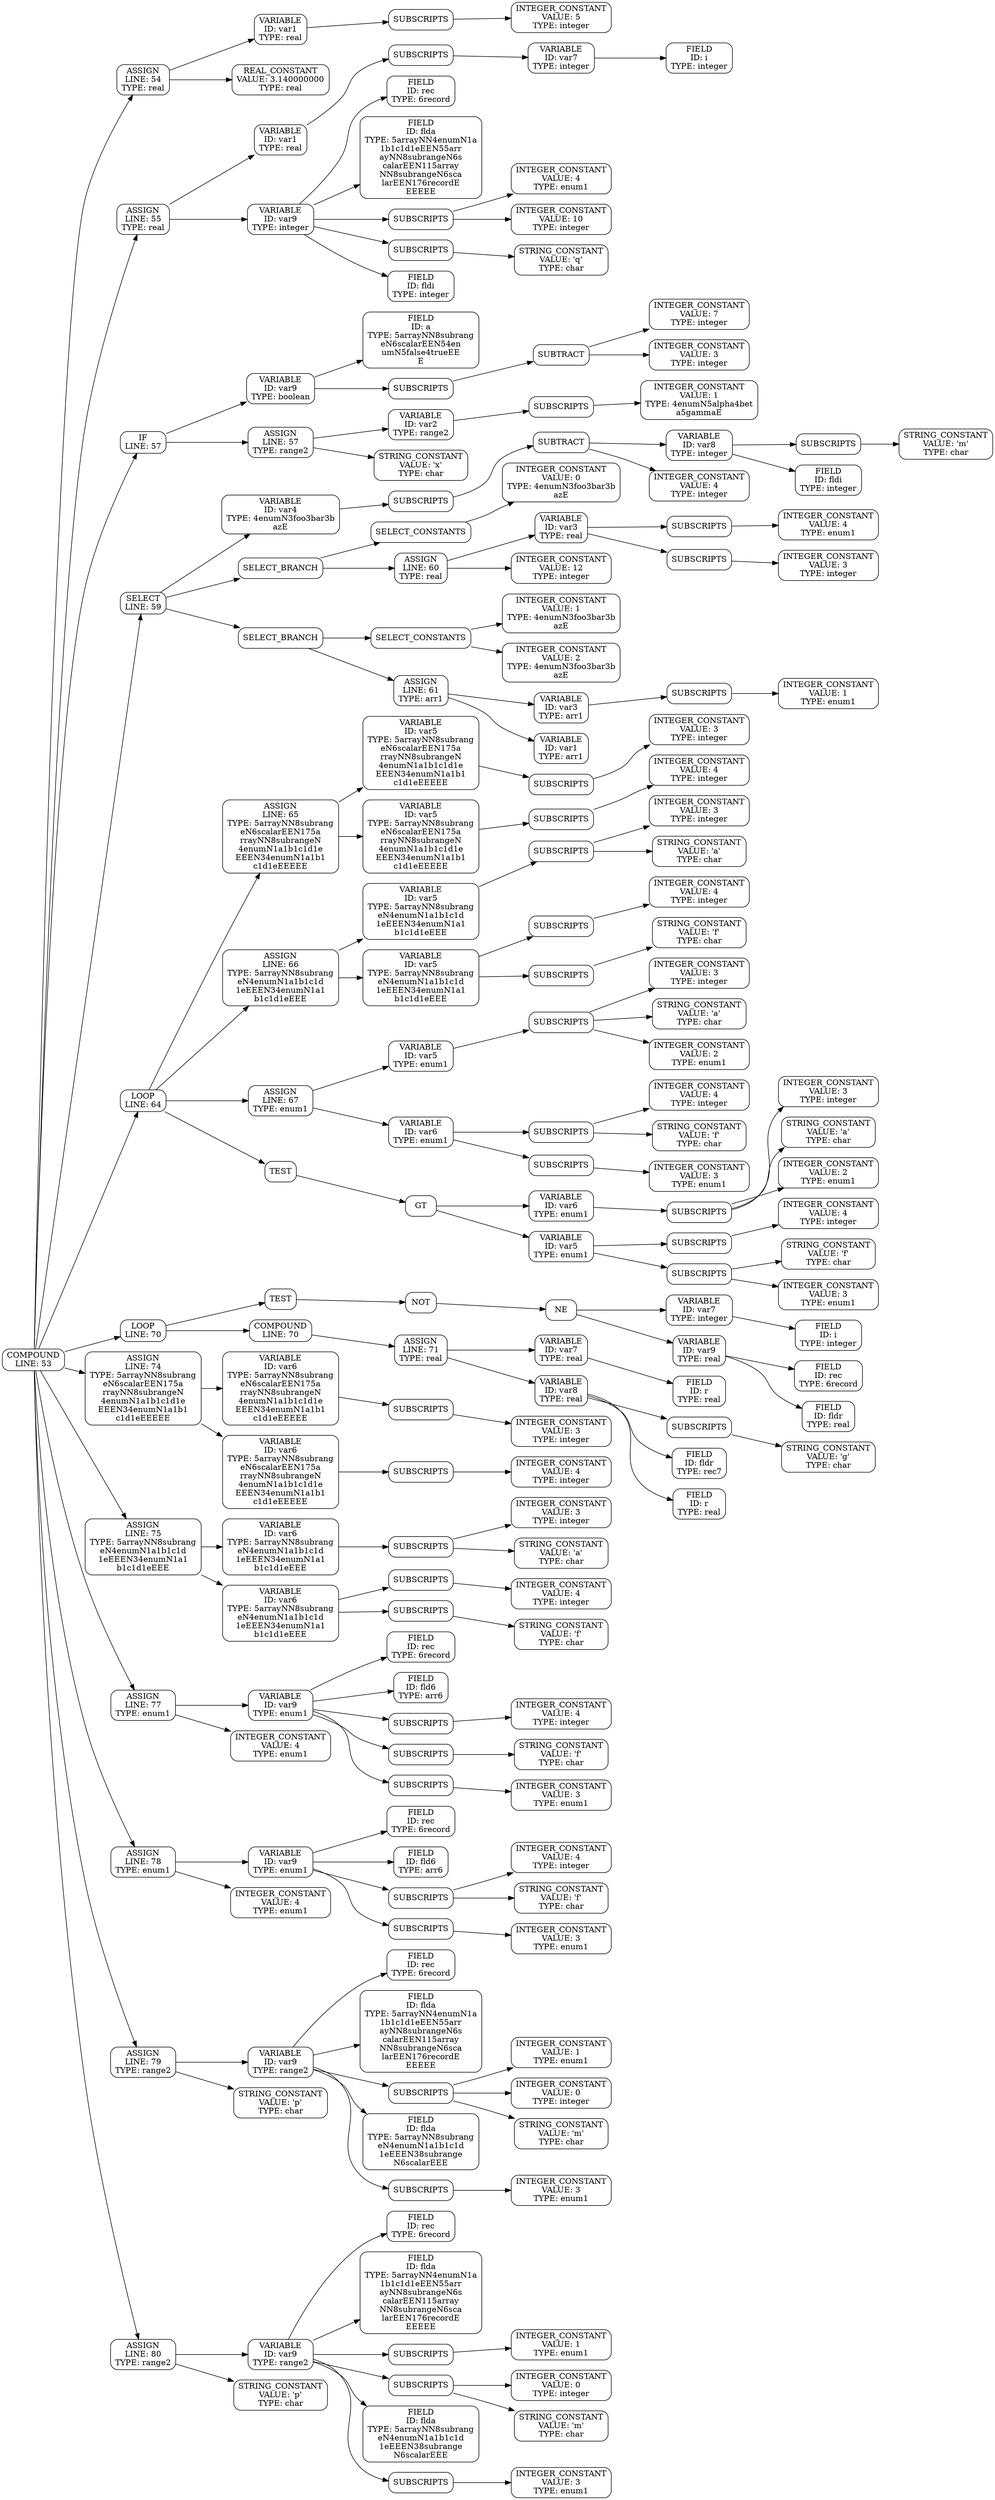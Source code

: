 digraph "parse tree"
{
  rankdir="LR"
  {
    node [shape=box, style="rounded"]
    node0 [label = "COMPOUND\nLINE: 53"]
    node1 [label = "ASSIGN\nLINE: 54\nTYPE: real"]
    node2 [label = "VARIABLE\nID: var1\nTYPE: real"]
    node3 [label = "SUBSCRIPTS"]
    node4 [label = "INTEGER_CONSTANT\nVALUE: 5\nTYPE: integer"]
    node5 [label = "REAL_CONSTANT\nVALUE: 3.140000000\nTYPE: real"]
    node6 [label = "ASSIGN\nLINE: 55\nTYPE: real"]
    node7 [label = "VARIABLE\nID: var1\nTYPE: real"]
    node8 [label = "SUBSCRIPTS"]
    node9 [label = "VARIABLE\nID: var7\nTYPE: integer"]
    node10 [label = "FIELD\nID: i\nTYPE: integer"]
    node11 [label = "VARIABLE\nID: var9\nTYPE: integer"]
    node12 [label = "FIELD\nID: rec\nTYPE: 6record"]
    node13 [label = "FIELD\nID: flda\nTYPE: 5arrayNN4enumN1a\n1b1c1d1eEEN55arr\nayNN8subrangeN6s\ncalarEEN115array\nNN8subrangeN6sca\nlarEEN176recordE\nEEEEE"]
    node14 [label = "SUBSCRIPTS"]
    node15 [label = "INTEGER_CONSTANT\nVALUE: 4\nTYPE: enum1"]
    node16 [label = "INTEGER_CONSTANT\nVALUE: 10\nTYPE: integer"]
    node17 [label = "SUBSCRIPTS"]
    node18 [label = "STRING_CONSTANT\nVALUE: 'q'\nTYPE: char"]
    node19 [label = "FIELD\nID: fldi\nTYPE: integer"]
    node20 [label = "IF\nLINE: 57"]
    node21 [label = "VARIABLE\nID: var9\nTYPE: boolean"]
    node22 [label = "FIELD\nID: a\nTYPE: 5arrayNN8subrang\neN6scalarEEN54en\numN5false4trueEE\nE"]
    node23 [label = "SUBSCRIPTS"]
    node24 [label = "SUBTRACT"]
    node25 [label = "INTEGER_CONSTANT\nVALUE: 7\nTYPE: integer"]
    node26 [label = "INTEGER_CONSTANT\nVALUE: 3\nTYPE: integer"]
    node27 [label = "ASSIGN\nLINE: 57\nTYPE: range2"]
    node28 [label = "VARIABLE\nID: var2\nTYPE: range2"]
    node29 [label = "SUBSCRIPTS"]
    node30 [label = "INTEGER_CONSTANT\nVALUE: 1\nTYPE: 4enumN5alpha4bet\na5gammaE"]
    node31 [label = "STRING_CONSTANT\nVALUE: 'x'\nTYPE: char"]
    node32 [label = "SELECT\nLINE: 59"]
    node33 [label = "VARIABLE\nID: var4\nTYPE: 4enumN3foo3bar3b\nazE"]
    node34 [label = "SUBSCRIPTS"]
    node35 [label = "SUBTRACT"]
    node36 [label = "VARIABLE\nID: var8\nTYPE: integer"]
    node37 [label = "SUBSCRIPTS"]
    node38 [label = "STRING_CONSTANT\nVALUE: 'm'\nTYPE: char"]
    node39 [label = "FIELD\nID: fldi\nTYPE: integer"]
    node40 [label = "INTEGER_CONSTANT\nVALUE: 4\nTYPE: integer"]
    node41 [label = "SELECT_BRANCH"]
    node42 [label = "SELECT_CONSTANTS"]
    node43 [label = "INTEGER_CONSTANT\nVALUE: 0\nTYPE: 4enumN3foo3bar3b\nazE"]
    node44 [label = "ASSIGN\nLINE: 60\nTYPE: real"]
    node45 [label = "VARIABLE\nID: var3\nTYPE: real"]
    node46 [label = "SUBSCRIPTS"]
    node47 [label = "INTEGER_CONSTANT\nVALUE: 4\nTYPE: enum1"]
    node48 [label = "SUBSCRIPTS"]
    node49 [label = "INTEGER_CONSTANT\nVALUE: 3\nTYPE: integer"]
    node50 [label = "INTEGER_CONSTANT\nVALUE: 12\nTYPE: integer"]
    node51 [label = "SELECT_BRANCH"]
    node52 [label = "SELECT_CONSTANTS"]
    node53 [label = "INTEGER_CONSTANT\nVALUE: 1\nTYPE: 4enumN3foo3bar3b\nazE"]
    node54 [label = "INTEGER_CONSTANT\nVALUE: 2\nTYPE: 4enumN3foo3bar3b\nazE"]
    node55 [label = "ASSIGN\nLINE: 61\nTYPE: arr1"]
    node56 [label = "VARIABLE\nID: var3\nTYPE: arr1"]
    node57 [label = "SUBSCRIPTS"]
    node58 [label = "INTEGER_CONSTANT\nVALUE: 1\nTYPE: enum1"]
    node59 [label = "VARIABLE\nID: var1\nTYPE: arr1"]
    node60 [label = "LOOP\nLINE: 64"]
    node61 [label = "ASSIGN\nLINE: 65\nTYPE: 5arrayNN8subrang\neN6scalarEEN175a\nrrayNN8subrangeN\n4enumN1a1b1c1d1e\nEEEN34enumN1a1b1\nc1d1eEEEEE"]
    node62 [label = "VARIABLE\nID: var5\nTYPE: 5arrayNN8subrang\neN6scalarEEN175a\nrrayNN8subrangeN\n4enumN1a1b1c1d1e\nEEEN34enumN1a1b1\nc1d1eEEEEE"]
    node63 [label = "SUBSCRIPTS"]
    node64 [label = "INTEGER_CONSTANT\nVALUE: 3\nTYPE: integer"]
    node65 [label = "VARIABLE\nID: var5\nTYPE: 5arrayNN8subrang\neN6scalarEEN175a\nrrayNN8subrangeN\n4enumN1a1b1c1d1e\nEEEN34enumN1a1b1\nc1d1eEEEEE"]
    node66 [label = "SUBSCRIPTS"]
    node67 [label = "INTEGER_CONSTANT\nVALUE: 4\nTYPE: integer"]
    node68 [label = "ASSIGN\nLINE: 66\nTYPE: 5arrayNN8subrang\neN4enumN1a1b1c1d\n1eEEEN34enumN1a1\nb1c1d1eEEE"]
    node69 [label = "VARIABLE\nID: var5\nTYPE: 5arrayNN8subrang\neN4enumN1a1b1c1d\n1eEEEN34enumN1a1\nb1c1d1eEEE"]
    node70 [label = "SUBSCRIPTS"]
    node71 [label = "INTEGER_CONSTANT\nVALUE: 3\nTYPE: integer"]
    node72 [label = "STRING_CONSTANT\nVALUE: 'a'\nTYPE: char"]
    node73 [label = "VARIABLE\nID: var5\nTYPE: 5arrayNN8subrang\neN4enumN1a1b1c1d\n1eEEEN34enumN1a1\nb1c1d1eEEE"]
    node74 [label = "SUBSCRIPTS"]
    node75 [label = "INTEGER_CONSTANT\nVALUE: 4\nTYPE: integer"]
    node76 [label = "SUBSCRIPTS"]
    node77 [label = "STRING_CONSTANT\nVALUE: 'f'\nTYPE: char"]
    node78 [label = "ASSIGN\nLINE: 67\nTYPE: enum1"]
    node79 [label = "VARIABLE\nID: var5\nTYPE: enum1"]
    node80 [label = "SUBSCRIPTS"]
    node81 [label = "INTEGER_CONSTANT\nVALUE: 3\nTYPE: integer"]
    node82 [label = "STRING_CONSTANT\nVALUE: 'a'\nTYPE: char"]
    node83 [label = "INTEGER_CONSTANT\nVALUE: 2\nTYPE: enum1"]
    node84 [label = "VARIABLE\nID: var6\nTYPE: enum1"]
    node85 [label = "SUBSCRIPTS"]
    node86 [label = "INTEGER_CONSTANT\nVALUE: 4\nTYPE: integer"]
    node87 [label = "STRING_CONSTANT\nVALUE: 'f'\nTYPE: char"]
    node88 [label = "SUBSCRIPTS"]
    node89 [label = "INTEGER_CONSTANT\nVALUE: 3\nTYPE: enum1"]
    node90 [label = "TEST"]
    node91 [label = "GT"]
    node92 [label = "VARIABLE\nID: var6\nTYPE: enum1"]
    node93 [label = "SUBSCRIPTS"]
    node94 [label = "INTEGER_CONSTANT\nVALUE: 3\nTYPE: integer"]
    node95 [label = "STRING_CONSTANT\nVALUE: 'a'\nTYPE: char"]
    node96 [label = "INTEGER_CONSTANT\nVALUE: 2\nTYPE: enum1"]
    node97 [label = "VARIABLE\nID: var5\nTYPE: enum1"]
    node98 [label = "SUBSCRIPTS"]
    node99 [label = "INTEGER_CONSTANT\nVALUE: 4\nTYPE: integer"]
    node100 [label = "SUBSCRIPTS"]
    node101 [label = "STRING_CONSTANT\nVALUE: 'f'\nTYPE: char"]
    node102 [label = "INTEGER_CONSTANT\nVALUE: 3\nTYPE: enum1"]
    node103 [label = "LOOP\nLINE: 70"]
    node104 [label = "TEST"]
    node105 [label = "NOT"]
    node106 [label = "NE"]
    node107 [label = "VARIABLE\nID: var7\nTYPE: integer"]
    node108 [label = "FIELD\nID: i\nTYPE: integer"]
    node109 [label = "VARIABLE\nID: var9\nTYPE: real"]
    node110 [label = "FIELD\nID: rec\nTYPE: 6record"]
    node111 [label = "FIELD\nID: fldr\nTYPE: real"]
    node112 [label = "COMPOUND\nLINE: 70"]
    node113 [label = "ASSIGN\nLINE: 71\nTYPE: real"]
    node114 [label = "VARIABLE\nID: var7\nTYPE: real"]
    node115 [label = "FIELD\nID: r\nTYPE: real"]
    node116 [label = "VARIABLE\nID: var8\nTYPE: real"]
    node117 [label = "SUBSCRIPTS"]
    node118 [label = "STRING_CONSTANT\nVALUE: 'g'\nTYPE: char"]
    node119 [label = "FIELD\nID: fldr\nTYPE: rec7"]
    node120 [label = "FIELD\nID: r\nTYPE: real"]
    node121 [label = "ASSIGN\nLINE: 74\nTYPE: 5arrayNN8subrang\neN6scalarEEN175a\nrrayNN8subrangeN\n4enumN1a1b1c1d1e\nEEEN34enumN1a1b1\nc1d1eEEEEE"]
    node122 [label = "VARIABLE\nID: var6\nTYPE: 5arrayNN8subrang\neN6scalarEEN175a\nrrayNN8subrangeN\n4enumN1a1b1c1d1e\nEEEN34enumN1a1b1\nc1d1eEEEEE"]
    node123 [label = "SUBSCRIPTS"]
    node124 [label = "INTEGER_CONSTANT\nVALUE: 3\nTYPE: integer"]
    node125 [label = "VARIABLE\nID: var6\nTYPE: 5arrayNN8subrang\neN6scalarEEN175a\nrrayNN8subrangeN\n4enumN1a1b1c1d1e\nEEEN34enumN1a1b1\nc1d1eEEEEE"]
    node126 [label = "SUBSCRIPTS"]
    node127 [label = "INTEGER_CONSTANT\nVALUE: 4\nTYPE: integer"]
    node128 [label = "ASSIGN\nLINE: 75\nTYPE: 5arrayNN8subrang\neN4enumN1a1b1c1d\n1eEEEN34enumN1a1\nb1c1d1eEEE"]
    node129 [label = "VARIABLE\nID: var6\nTYPE: 5arrayNN8subrang\neN4enumN1a1b1c1d\n1eEEEN34enumN1a1\nb1c1d1eEEE"]
    node130 [label = "SUBSCRIPTS"]
    node131 [label = "INTEGER_CONSTANT\nVALUE: 3\nTYPE: integer"]
    node132 [label = "STRING_CONSTANT\nVALUE: 'a'\nTYPE: char"]
    node133 [label = "VARIABLE\nID: var6\nTYPE: 5arrayNN8subrang\neN4enumN1a1b1c1d\n1eEEEN34enumN1a1\nb1c1d1eEEE"]
    node134 [label = "SUBSCRIPTS"]
    node135 [label = "INTEGER_CONSTANT\nVALUE: 4\nTYPE: integer"]
    node136 [label = "SUBSCRIPTS"]
    node137 [label = "STRING_CONSTANT\nVALUE: 'f'\nTYPE: char"]
    node138 [label = "ASSIGN\nLINE: 77\nTYPE: enum1"]
    node139 [label = "VARIABLE\nID: var9\nTYPE: enum1"]
    node140 [label = "FIELD\nID: rec\nTYPE: 6record"]
    node141 [label = "FIELD\nID: fld6\nTYPE: arr6"]
    node142 [label = "SUBSCRIPTS"]
    node143 [label = "INTEGER_CONSTANT\nVALUE: 4\nTYPE: integer"]
    node144 [label = "SUBSCRIPTS"]
    node145 [label = "STRING_CONSTANT\nVALUE: 'f'\nTYPE: char"]
    node146 [label = "SUBSCRIPTS"]
    node147 [label = "INTEGER_CONSTANT\nVALUE: 3\nTYPE: enum1"]
    node148 [label = "INTEGER_CONSTANT\nVALUE: 4\nTYPE: enum1"]
    node149 [label = "ASSIGN\nLINE: 78\nTYPE: enum1"]
    node150 [label = "VARIABLE\nID: var9\nTYPE: enum1"]
    node151 [label = "FIELD\nID: rec\nTYPE: 6record"]
    node152 [label = "FIELD\nID: fld6\nTYPE: arr6"]
    node153 [label = "SUBSCRIPTS"]
    node154 [label = "INTEGER_CONSTANT\nVALUE: 4\nTYPE: integer"]
    node155 [label = "STRING_CONSTANT\nVALUE: 'f'\nTYPE: char"]
    node156 [label = "SUBSCRIPTS"]
    node157 [label = "INTEGER_CONSTANT\nVALUE: 3\nTYPE: enum1"]
    node158 [label = "INTEGER_CONSTANT\nVALUE: 4\nTYPE: enum1"]
    node159 [label = "ASSIGN\nLINE: 79\nTYPE: range2"]
    node160 [label = "VARIABLE\nID: var9\nTYPE: range2"]
    node161 [label = "FIELD\nID: rec\nTYPE: 6record"]
    node162 [label = "FIELD\nID: flda\nTYPE: 5arrayNN4enumN1a\n1b1c1d1eEEN55arr\nayNN8subrangeN6s\ncalarEEN115array\nNN8subrangeN6sca\nlarEEN176recordE\nEEEEE"]
    node163 [label = "SUBSCRIPTS"]
    node164 [label = "INTEGER_CONSTANT\nVALUE: 1\nTYPE: enum1"]
    node165 [label = "INTEGER_CONSTANT\nVALUE: 0\nTYPE: integer"]
    node166 [label = "STRING_CONSTANT\nVALUE: 'm'\nTYPE: char"]
    node167 [label = "FIELD\nID: flda\nTYPE: 5arrayNN8subrang\neN4enumN1a1b1c1d\n1eEEEN38subrange\nN6scalarEEE"]
    node168 [label = "SUBSCRIPTS"]
    node169 [label = "INTEGER_CONSTANT\nVALUE: 3\nTYPE: enum1"]
    node170 [label = "STRING_CONSTANT\nVALUE: 'p'\nTYPE: char"]
    node171 [label = "ASSIGN\nLINE: 80\nTYPE: range2"]
    node172 [label = "VARIABLE\nID: var9\nTYPE: range2"]
    node173 [label = "FIELD\nID: rec\nTYPE: 6record"]
    node174 [label = "FIELD\nID: flda\nTYPE: 5arrayNN4enumN1a\n1b1c1d1eEEN55arr\nayNN8subrangeN6s\ncalarEEN115array\nNN8subrangeN6sca\nlarEEN176recordE\nEEEEE"]
    node175 [label = "SUBSCRIPTS"]
    node176 [label = "INTEGER_CONSTANT\nVALUE: 1\nTYPE: enum1"]
    node177 [label = "SUBSCRIPTS"]
    node178 [label = "INTEGER_CONSTANT\nVALUE: 0\nTYPE: integer"]
    node179 [label = "STRING_CONSTANT\nVALUE: 'm'\nTYPE: char"]
    node180 [label = "FIELD\nID: flda\nTYPE: 5arrayNN8subrang\neN4enumN1a1b1c1d\n1eEEEN38subrange\nN6scalarEEE"]
    node181 [label = "SUBSCRIPTS"]
    node182 [label = "INTEGER_CONSTANT\nVALUE: 3\nTYPE: enum1"]
    node183 [label = "STRING_CONSTANT\nVALUE: 'p'\nTYPE: char"]
  }
  node3 -> { node4 }
  node2 -> { node3 }
  node1 -> { node2 node5 }
  node9 -> { node10 }
  node8 -> { node9 }
  node7 -> { node8 }
  node14 -> { node15 node16 }
  node17 -> { node18 }
  node11 -> { node12 node13 node14 node17 node19 }
  node6 -> { node7 node11 }
  node24 -> { node25 node26 }
  node23 -> { node24 }
  node21 -> { node22 node23 }
  node29 -> { node30 }
  node28 -> { node29 }
  node27 -> { node28 node31 }
  node20 -> { node21 node27 }
  node37 -> { node38 }
  node36 -> { node37 node39 }
  node35 -> { node36 node40 }
  node34 -> { node35 }
  node33 -> { node34 }
  node42 -> { node43 }
  node46 -> { node47 }
  node48 -> { node49 }
  node45 -> { node46 node48 }
  node44 -> { node45 node50 }
  node41 -> { node42 node44 }
  node52 -> { node53 node54 }
  node57 -> { node58 }
  node56 -> { node57 }
  node55 -> { node56 node59 }
  node51 -> { node52 node55 }
  node32 -> { node33 node41 node51 }
  node63 -> { node64 }
  node62 -> { node63 }
  node66 -> { node67 }
  node65 -> { node66 }
  node61 -> { node62 node65 }
  node70 -> { node71 node72 }
  node69 -> { node70 }
  node74 -> { node75 }
  node76 -> { node77 }
  node73 -> { node74 node76 }
  node68 -> { node69 node73 }
  node80 -> { node81 node82 node83 }
  node79 -> { node80 }
  node85 -> { node86 node87 }
  node88 -> { node89 }
  node84 -> { node85 node88 }
  node78 -> { node79 node84 }
  node93 -> { node94 node95 node96 }
  node92 -> { node93 }
  node98 -> { node99 }
  node100 -> { node101 node102 }
  node97 -> { node98 node100 }
  node91 -> { node92 node97 }
  node90 -> { node91 }
  node60 -> { node61 node68 node78 node90 }
  node107 -> { node108 }
  node109 -> { node110 node111 }
  node106 -> { node107 node109 }
  node105 -> { node106 }
  node104 -> { node105 }
  node114 -> { node115 }
  node117 -> { node118 }
  node116 -> { node117 node119 node120 }
  node113 -> { node114 node116 }
  node112 -> { node113 }
  node103 -> { node104 node112 }
  node123 -> { node124 }
  node122 -> { node123 }
  node126 -> { node127 }
  node125 -> { node126 }
  node121 -> { node122 node125 }
  node130 -> { node131 node132 }
  node129 -> { node130 }
  node134 -> { node135 }
  node136 -> { node137 }
  node133 -> { node134 node136 }
  node128 -> { node129 node133 }
  node142 -> { node143 }
  node144 -> { node145 }
  node146 -> { node147 }
  node139 -> { node140 node141 node142 node144 node146 }
  node138 -> { node139 node148 }
  node153 -> { node154 node155 }
  node156 -> { node157 }
  node150 -> { node151 node152 node153 node156 }
  node149 -> { node150 node158 }
  node163 -> { node164 node165 node166 }
  node168 -> { node169 }
  node160 -> { node161 node162 node163 node167 node168 }
  node159 -> { node160 node170 }
  node175 -> { node176 }
  node177 -> { node178 node179 }
  node181 -> { node182 }
  node172 -> { node173 node174 node175 node177 node180 node181 }
  node171 -> { node172 node183 }
  node0 -> { node1 node6 node20 node32 node60 node103 node121 node128 node138 node149 node159 node171 }
}